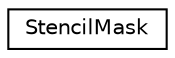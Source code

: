 digraph G
{
  edge [fontname="Helvetica",fontsize="10",labelfontname="Helvetica",labelfontsize="10"];
  node [fontname="Helvetica",fontsize="10",shape=record];
  rankdir=LR;
  Node1 [label="StencilMask",height=0.2,width=0.4,color="black", fillcolor="white", style="filled",URL="$d2/d2b/classStencilMask.html"];
}

